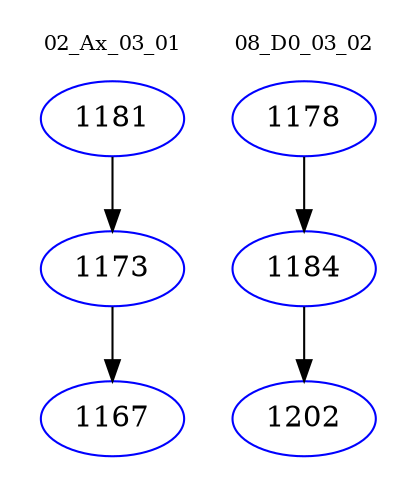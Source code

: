 digraph{
subgraph cluster_0 {
color = white
label = "02_Ax_03_01";
fontsize=10;
T0_1181 [label="1181", color="blue"]
T0_1181 -> T0_1173 [color="black"]
T0_1173 [label="1173", color="blue"]
T0_1173 -> T0_1167 [color="black"]
T0_1167 [label="1167", color="blue"]
}
subgraph cluster_1 {
color = white
label = "08_D0_03_02";
fontsize=10;
T1_1178 [label="1178", color="blue"]
T1_1178 -> T1_1184 [color="black"]
T1_1184 [label="1184", color="blue"]
T1_1184 -> T1_1202 [color="black"]
T1_1202 [label="1202", color="blue"]
}
}
